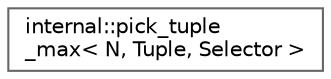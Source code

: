 digraph "类继承关系图"
{
 // LATEX_PDF_SIZE
  bgcolor="transparent";
  edge [fontname=Helvetica,fontsize=10,labelfontname=Helvetica,labelfontsize=10];
  node [fontname=Helvetica,fontsize=10,shape=box,height=0.2,width=0.4];
  rankdir="LR";
  Node0 [id="Node000000",label="internal::pick_tuple\l_max\< N, Tuple, Selector \>",height=0.2,width=0.4,color="grey40", fillcolor="white", style="filled",URL="$structinternal_1_1pick__tuple__max.html",tooltip=" "];
}
